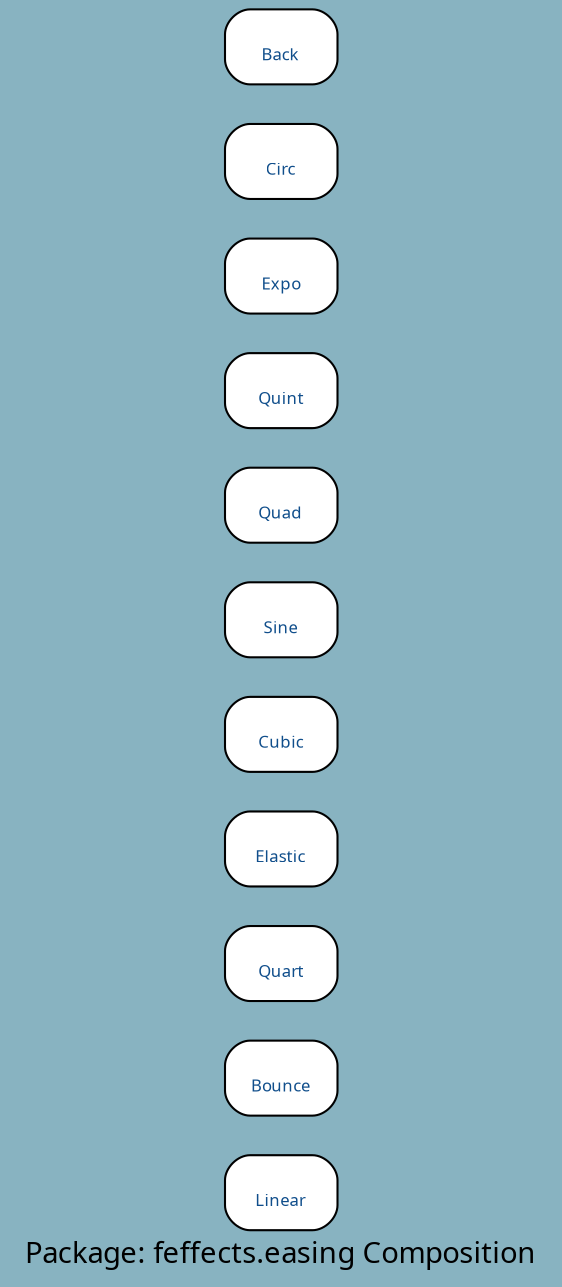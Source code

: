 digraph uml {
	graph [label="Package: feffects.easing Composition", ratio=compress, rankdir=RL, smoothing=avg_dist, overlap=false, fontname="DejaVu Sans Condenesed", fontsize=14, bgcolor="#88B3C1", fontcolor=black];
	node [label="\N", fontname="DejaVu Sans Condenesed", fontsize=8, shape=record, color=black, fontcolor=black];
	edge [fontname="DejaVu Sans Condenesed", fontsize=8, color=black, fontcolor=black];
	graph [lp="135,12",
		bb="0,0,270,601"];
	"feffects.easing.Linear" [label="{\nLinear}", fontcolor="#104E8B", style="rounded,filled", fillcolor=white, URL="../types/feffects/easing/Linear.html", tooltip="\nLinear", pos="135,43", rects="108,25,162,61", width="0.75", height="0.50"];
	"feffects.easing.Bounce" [label="{\nBounce}", fontcolor="#104E8B", style="rounded,filled", fillcolor=white, URL="../types/feffects/easing/Bounce.html", tooltip="\nBounce", pos="135,97", rects="108,79,162,115", width="0.75", height="0.50"];
	"feffects.easing.Quart" [label="{\nQuart}", fontcolor="#104E8B", style="rounded,filled", fillcolor=white, URL="../types/feffects/easing/Quart.html", tooltip="\nQuart", pos="135,151", rects="108,133,162,169", width="0.75", height="0.50"];
	"feffects.easing.Elastic" [label="{\nElastic}", fontcolor="#104E8B", style="rounded,filled", fillcolor=white, URL="../types/feffects/easing/Elastic.html", tooltip="\nElastic", pos="135,205", rects="108,187,162,223", width="0.75", height="0.50"];
	"feffects.easing.Cubic" [label="{\nCubic}", fontcolor="#104E8B", style="rounded,filled", fillcolor=white, URL="../types/feffects/easing/Cubic.html", tooltip="\nCubic", pos="135,259", rects="108,241,162,277", width="0.75", height="0.50"];
	"feffects.easing.Sine" [label="{\nSine}", fontcolor="#104E8B", style="rounded,filled", fillcolor=white, URL="../types/feffects/easing/Sine.html", tooltip="\nSine", pos="135,313", rects="108,295,162,331", width="0.75", height="0.50"];
	"feffects.easing.Quad" [label="{\nQuad}", fontcolor="#104E8B", style="rounded,filled", fillcolor=white, URL="../types/feffects/easing/Quad.html", tooltip="\nQuad", pos="135,367", rects="108,349,162,385", width="0.75", height="0.50"];
	"feffects.easing.Quint" [label="{\nQuint}", fontcolor="#104E8B", style="rounded,filled", fillcolor=white, URL="../types/feffects/easing/Quint.html", tooltip="\nQuint", pos="135,421", rects="108,403,162,439", width="0.75", height="0.50"];
	"feffects.easing.Expo" [label="{\nExpo}", fontcolor="#104E8B", style="rounded,filled", fillcolor=white, URL="../types/feffects/easing/Expo.html", tooltip="\nExpo", pos="135,475", rects="108,457,162,493", width="0.75", height="0.50"];
	"feffects.easing.Circ" [label="{\nCirc}", fontcolor="#104E8B", style="rounded,filled", fillcolor=white, URL="../types/feffects/easing/Circ.html", tooltip="\nCirc", pos="135,529", rects="108,511,162,547", width="0.75", height="0.50"];
	"feffects.easing.Back" [label="{\nBack}", fontcolor="#104E8B", style="rounded,filled", fillcolor=white, URL="../types/feffects/easing/Back.html", tooltip="\nBack", pos="135,583", rects="108,565,162,601", width="0.75", height="0.50"];
}
